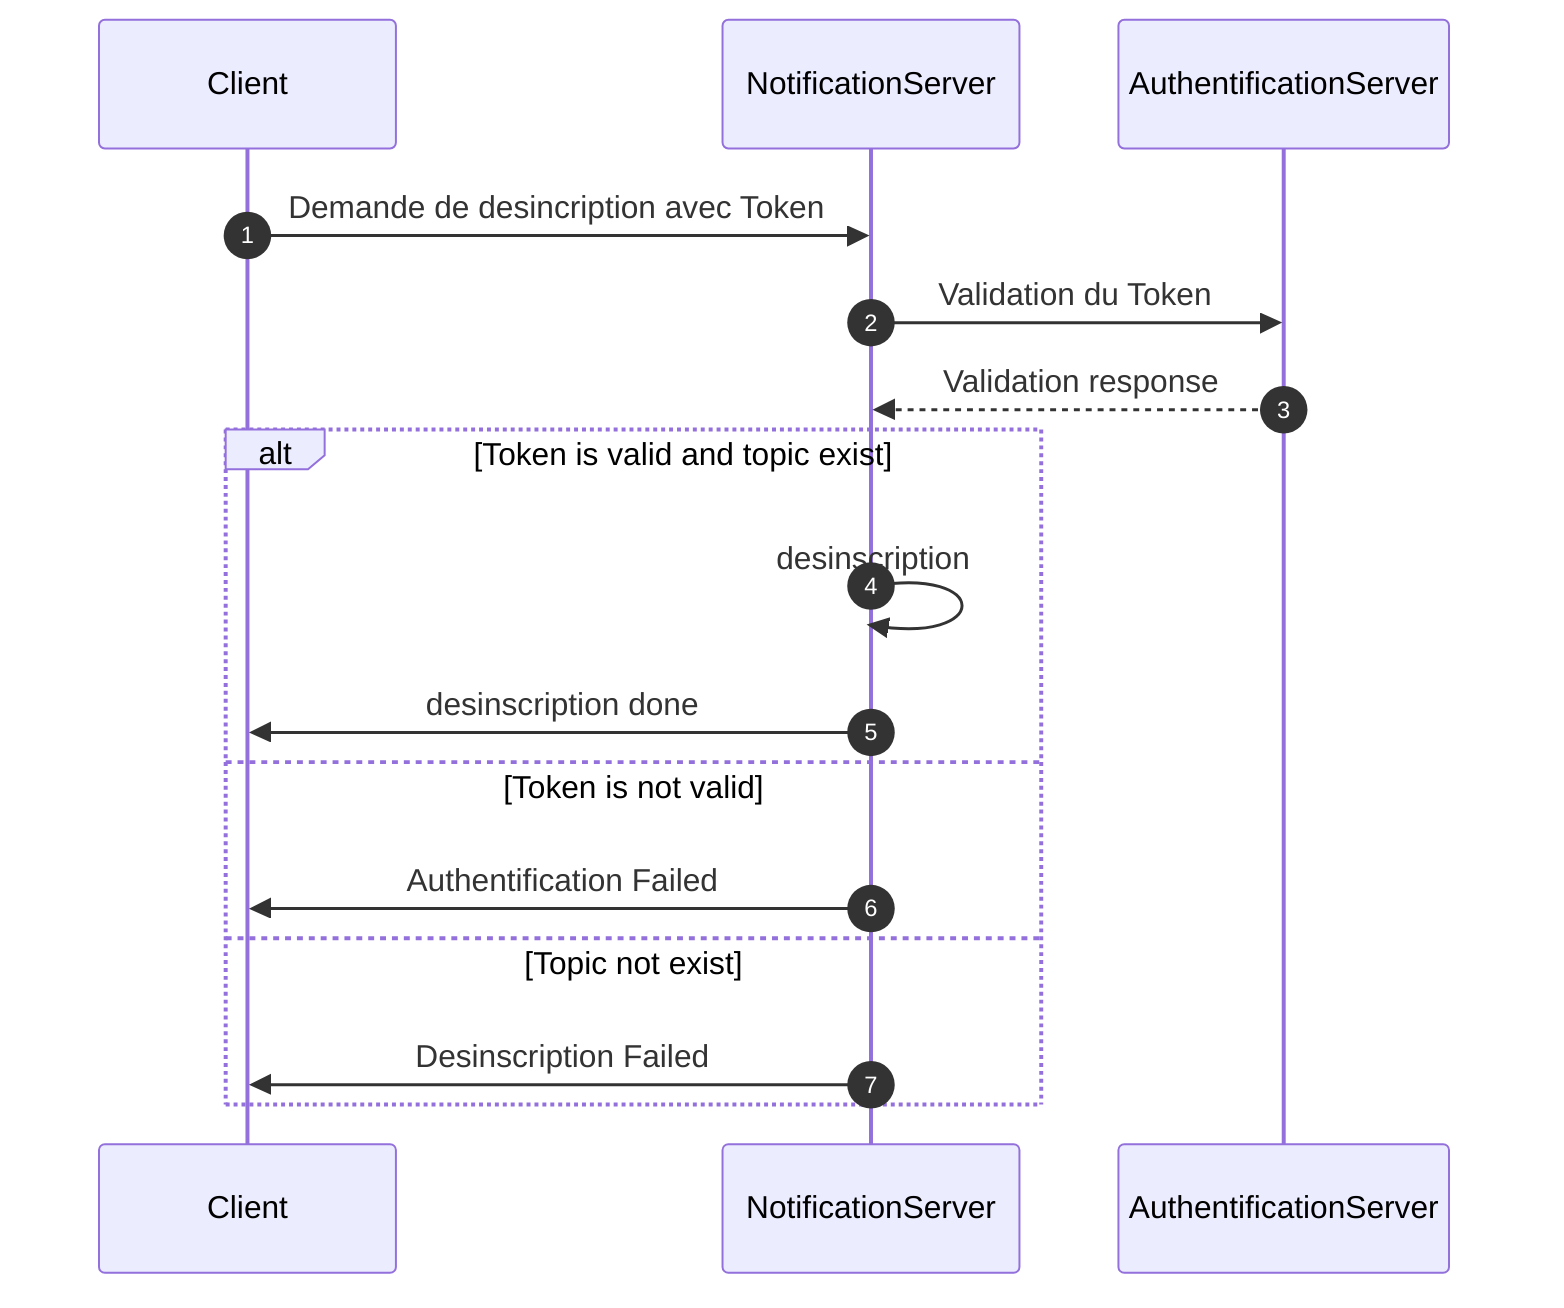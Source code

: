 sequenceDiagram
    autonumber
    participant Client
    participant NotificationServer
    participant AuthentificationServer

    Client ->> NotificationServer: Demande de desincription avec Token
    NotificationServer->>AuthentificationServer: Validation du Token
    AuthentificationServer -->> NotificationServer: Validation response
    alt Token is valid and topic exist
        NotificationServer->>NotificationServer: desinscription
        NotificationServer->>Client: desinscription done

    else  Token is not valid 
        NotificationServer->>Client: Authentification Failed
    else  Topic not exist
        NotificationServer->>Client: Desinscription Failed
    end